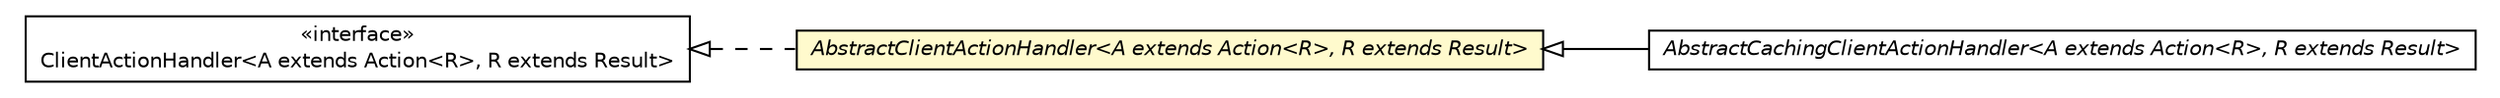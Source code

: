 #!/usr/local/bin/dot
#
# Class diagram 
# Generated by UMLGraph version R5_6-24-gf6e263 (http://www.umlgraph.org/)
#

digraph G {
	edge [fontname="Helvetica",fontsize=10,labelfontname="Helvetica",labelfontsize=10];
	node [fontname="Helvetica",fontsize=10,shape=plaintext];
	nodesep=0.25;
	ranksep=0.5;
	rankdir=LR;
	// com.gwtplatform.dispatch.client.actionhandler.ClientActionHandler<A extends com.gwtplatform.dispatch.shared.Action<R>, R extends com.gwtplatform.dispatch.shared.Result>
	c58085 [label=<<table title="com.gwtplatform.dispatch.client.actionhandler.ClientActionHandler" border="0" cellborder="1" cellspacing="0" cellpadding="2" port="p" href="./ClientActionHandler.html">
		<tr><td><table border="0" cellspacing="0" cellpadding="1">
<tr><td align="center" balign="center"> &#171;interface&#187; </td></tr>
<tr><td align="center" balign="center"> ClientActionHandler&lt;A extends Action&lt;R&gt;, R extends Result&gt; </td></tr>
		</table></td></tr>
		</table>>, URL="./ClientActionHandler.html", fontname="Helvetica", fontcolor="black", fontsize=10.0];
	// com.gwtplatform.dispatch.client.actionhandler.AbstractClientActionHandler<A extends com.gwtplatform.dispatch.shared.Action<R>, R extends com.gwtplatform.dispatch.shared.Result>
	c58086 [label=<<table title="com.gwtplatform.dispatch.client.actionhandler.AbstractClientActionHandler" border="0" cellborder="1" cellspacing="0" cellpadding="2" port="p" bgcolor="lemonChiffon" href="./AbstractClientActionHandler.html">
		<tr><td><table border="0" cellspacing="0" cellpadding="1">
<tr><td align="center" balign="center"><font face="Helvetica-Oblique"> AbstractClientActionHandler&lt;A extends Action&lt;R&gt;, R extends Result&gt; </font></td></tr>
		</table></td></tr>
		</table>>, URL="./AbstractClientActionHandler.html", fontname="Helvetica", fontcolor="black", fontsize=10.0];
	// com.gwtplatform.dispatch.client.actionhandler.caching.AbstractCachingClientActionHandler<A extends com.gwtplatform.dispatch.shared.Action<R>, R extends com.gwtplatform.dispatch.shared.Result>
	c58090 [label=<<table title="com.gwtplatform.dispatch.client.actionhandler.caching.AbstractCachingClientActionHandler" border="0" cellborder="1" cellspacing="0" cellpadding="2" port="p" href="./caching/AbstractCachingClientActionHandler.html">
		<tr><td><table border="0" cellspacing="0" cellpadding="1">
<tr><td align="center" balign="center"><font face="Helvetica-Oblique"> AbstractCachingClientActionHandler&lt;A extends Action&lt;R&gt;, R extends Result&gt; </font></td></tr>
		</table></td></tr>
		</table>>, URL="./caching/AbstractCachingClientActionHandler.html", fontname="Helvetica", fontcolor="black", fontsize=10.0];
	//com.gwtplatform.dispatch.client.actionhandler.AbstractClientActionHandler<A extends com.gwtplatform.dispatch.shared.Action<R>, R extends com.gwtplatform.dispatch.shared.Result> implements com.gwtplatform.dispatch.client.actionhandler.ClientActionHandler<A extends com.gwtplatform.dispatch.shared.Action<R>, R extends com.gwtplatform.dispatch.shared.Result>
	c58085:p -> c58086:p [dir=back,arrowtail=empty,style=dashed];
	//com.gwtplatform.dispatch.client.actionhandler.caching.AbstractCachingClientActionHandler<A extends com.gwtplatform.dispatch.shared.Action<R>, R extends com.gwtplatform.dispatch.shared.Result> extends com.gwtplatform.dispatch.client.actionhandler.AbstractClientActionHandler<A, R>
	c58086:p -> c58090:p [dir=back,arrowtail=empty];
}

